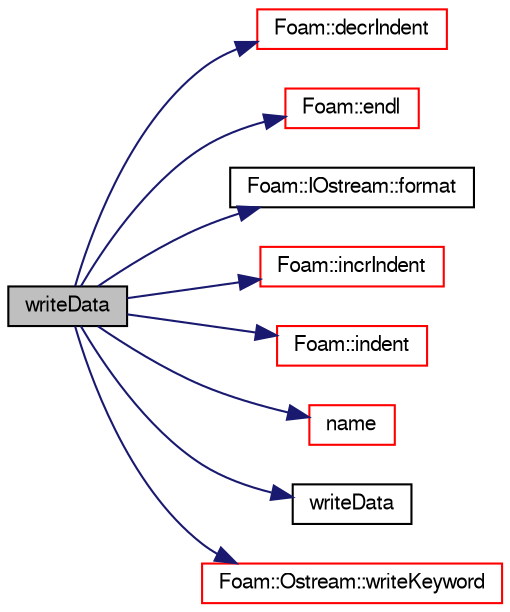 digraph "writeData"
{
  bgcolor="transparent";
  edge [fontname="FreeSans",fontsize="10",labelfontname="FreeSans",labelfontsize="10"];
  node [fontname="FreeSans",fontsize="10",shape=record];
  rankdir="LR";
  Node429 [label="writeData",height=0.2,width=0.4,color="black", fillcolor="grey75", style="filled", fontcolor="black"];
  Node429 -> Node430 [color="midnightblue",fontsize="10",style="solid",fontname="FreeSans"];
  Node430 [label="Foam::decrIndent",height=0.2,width=0.4,color="red",URL="$a21124.html#a1c3a44e035fae1cd9d5a4a60a7e1c32b",tooltip="Decrement the indent level. "];
  Node429 -> Node432 [color="midnightblue",fontsize="10",style="solid",fontname="FreeSans"];
  Node432 [label="Foam::endl",height=0.2,width=0.4,color="red",URL="$a21124.html#a2db8fe02a0d3909e9351bb4275b23ce4",tooltip="Add newline and flush stream. "];
  Node429 -> Node434 [color="midnightblue",fontsize="10",style="solid",fontname="FreeSans"];
  Node434 [label="Foam::IOstream::format",height=0.2,width=0.4,color="black",URL="$a26226.html#a33bbef3587114a06f7bdc0b91ba57ed9",tooltip="Return current stream format. "];
  Node429 -> Node435 [color="midnightblue",fontsize="10",style="solid",fontname="FreeSans"];
  Node435 [label="Foam::incrIndent",height=0.2,width=0.4,color="red",URL="$a21124.html#a5baff2b2334a238271b33f039e5dde5c",tooltip="Increment the indent level. "];
  Node429 -> Node445 [color="midnightblue",fontsize="10",style="solid",fontname="FreeSans"];
  Node445 [label="Foam::indent",height=0.2,width=0.4,color="red",URL="$a21124.html#ae297c57ea5b952a8bc9e4f30f7ea8701",tooltip="Indent stream. "];
  Node429 -> Node446 [color="midnightblue",fontsize="10",style="solid",fontname="FreeSans"];
  Node446 [label="name",height=0.2,width=0.4,color="red",URL="$a12539.html#a82e193fb66ae8aade6c98ed7ff994906",tooltip="Return a string representation of a Scalar. "];
  Node429 -> Node448 [color="midnightblue",fontsize="10",style="solid",fontname="FreeSans"];
  Node448 [label="writeData",height=0.2,width=0.4,color="black",URL="$a38939.html#a095a2bb889e4ff86605ad8a929fdc3f5"];
  Node429 -> Node437 [color="midnightblue",fontsize="10",style="solid",fontname="FreeSans"];
  Node437 [label="Foam::Ostream::writeKeyword",height=0.2,width=0.4,color="red",URL="$a26238.html#a3c58b2bb9174ea3c4a5fa58095d1290e",tooltip="Write the keyword followed by an appropriate indentation. "];
}

